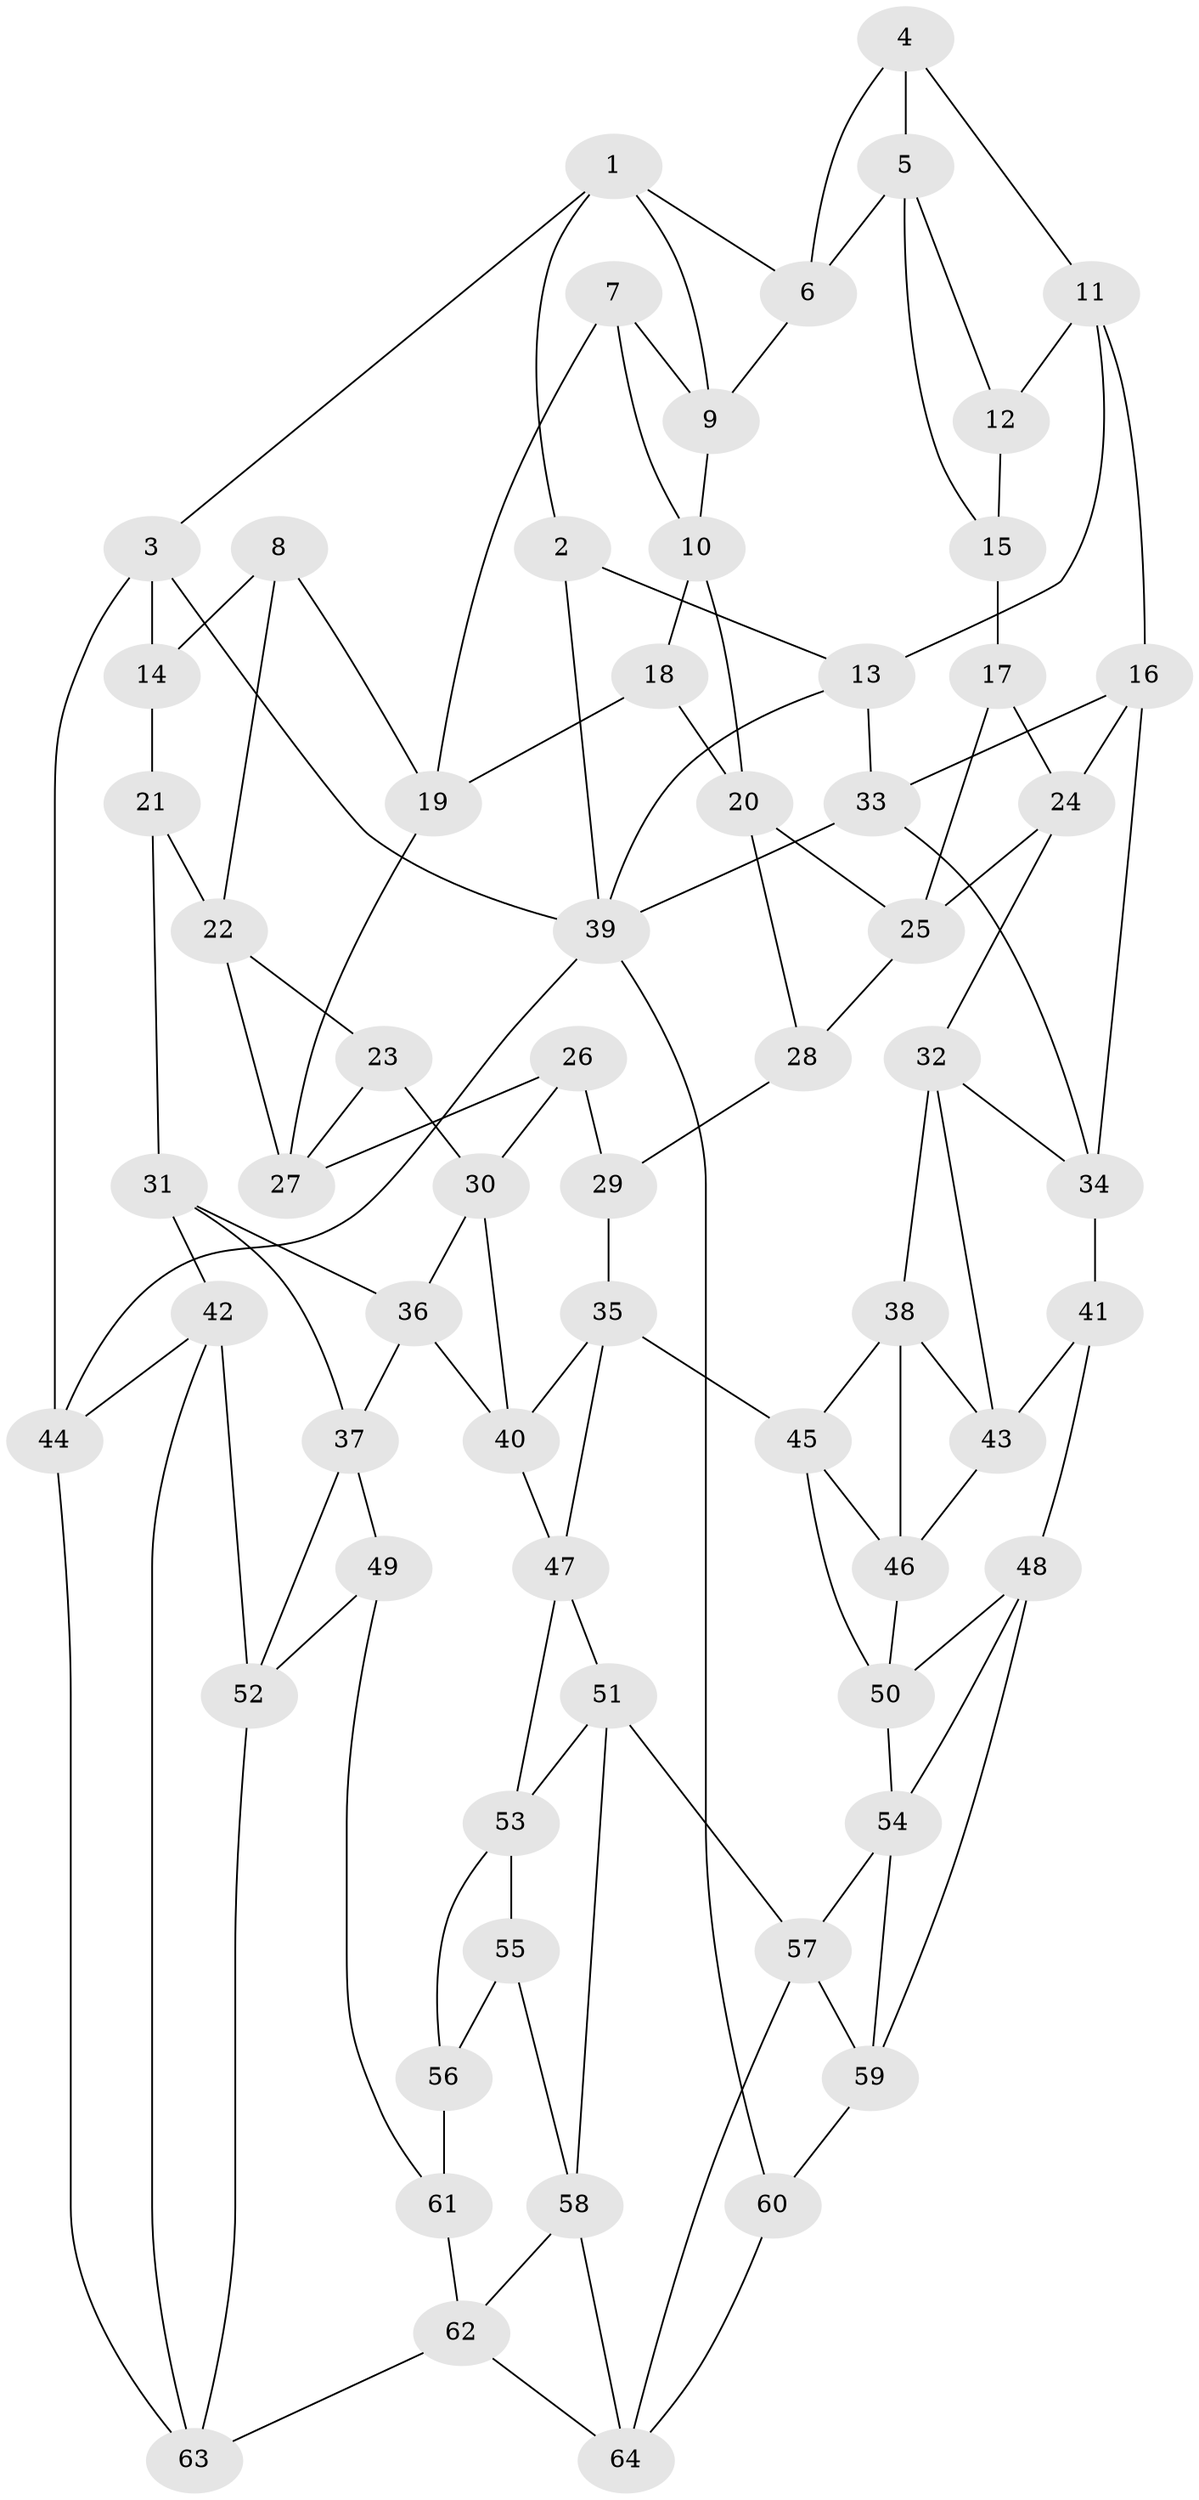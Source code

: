 // original degree distribution, {3: 0.015625, 5: 0.53125, 4: 0.234375, 6: 0.21875}
// Generated by graph-tools (version 1.1) at 2025/03/03/09/25 03:03:20]
// undirected, 64 vertices, 119 edges
graph export_dot {
graph [start="1"]
  node [color=gray90,style=filled];
  1;
  2;
  3;
  4;
  5;
  6;
  7;
  8;
  9;
  10;
  11;
  12;
  13;
  14;
  15;
  16;
  17;
  18;
  19;
  20;
  21;
  22;
  23;
  24;
  25;
  26;
  27;
  28;
  29;
  30;
  31;
  32;
  33;
  34;
  35;
  36;
  37;
  38;
  39;
  40;
  41;
  42;
  43;
  44;
  45;
  46;
  47;
  48;
  49;
  50;
  51;
  52;
  53;
  54;
  55;
  56;
  57;
  58;
  59;
  60;
  61;
  62;
  63;
  64;
  1 -- 2 [weight=1.0];
  1 -- 3 [weight=1.0];
  1 -- 6 [weight=1.0];
  1 -- 9 [weight=1.0];
  2 -- 13 [weight=1.0];
  2 -- 39 [weight=1.0];
  3 -- 14 [weight=2.0];
  3 -- 39 [weight=1.0];
  3 -- 44 [weight=1.0];
  4 -- 5 [weight=1.0];
  4 -- 6 [weight=1.0];
  4 -- 11 [weight=1.0];
  5 -- 6 [weight=1.0];
  5 -- 12 [weight=1.0];
  5 -- 15 [weight=1.0];
  6 -- 9 [weight=1.0];
  7 -- 9 [weight=1.0];
  7 -- 10 [weight=1.0];
  7 -- 19 [weight=1.0];
  8 -- 14 [weight=1.0];
  8 -- 19 [weight=1.0];
  8 -- 22 [weight=1.0];
  9 -- 10 [weight=1.0];
  10 -- 18 [weight=1.0];
  10 -- 20 [weight=1.0];
  11 -- 12 [weight=1.0];
  11 -- 13 [weight=1.0];
  11 -- 16 [weight=1.0];
  12 -- 15 [weight=1.0];
  13 -- 33 [weight=1.0];
  13 -- 39 [weight=1.0];
  14 -- 21 [weight=1.0];
  15 -- 17 [weight=2.0];
  16 -- 24 [weight=1.0];
  16 -- 33 [weight=1.0];
  16 -- 34 [weight=1.0];
  17 -- 24 [weight=1.0];
  17 -- 25 [weight=1.0];
  18 -- 19 [weight=1.0];
  18 -- 20 [weight=1.0];
  19 -- 27 [weight=1.0];
  20 -- 25 [weight=1.0];
  20 -- 28 [weight=1.0];
  21 -- 22 [weight=1.0];
  21 -- 31 [weight=1.0];
  22 -- 23 [weight=1.0];
  22 -- 27 [weight=1.0];
  23 -- 27 [weight=1.0];
  23 -- 30 [weight=1.0];
  24 -- 25 [weight=1.0];
  24 -- 32 [weight=1.0];
  25 -- 28 [weight=1.0];
  26 -- 27 [weight=1.0];
  26 -- 29 [weight=1.0];
  26 -- 30 [weight=1.0];
  28 -- 29 [weight=2.0];
  29 -- 35 [weight=1.0];
  30 -- 36 [weight=1.0];
  30 -- 40 [weight=1.0];
  31 -- 36 [weight=1.0];
  31 -- 37 [weight=1.0];
  31 -- 42 [weight=1.0];
  32 -- 34 [weight=1.0];
  32 -- 38 [weight=1.0];
  32 -- 43 [weight=1.0];
  33 -- 34 [weight=1.0];
  33 -- 39 [weight=1.0];
  34 -- 41 [weight=1.0];
  35 -- 40 [weight=1.0];
  35 -- 45 [weight=1.0];
  35 -- 47 [weight=1.0];
  36 -- 37 [weight=1.0];
  36 -- 40 [weight=1.0];
  37 -- 49 [weight=1.0];
  37 -- 52 [weight=1.0];
  38 -- 43 [weight=1.0];
  38 -- 45 [weight=1.0];
  38 -- 46 [weight=1.0];
  39 -- 44 [weight=1.0];
  39 -- 60 [weight=1.0];
  40 -- 47 [weight=1.0];
  41 -- 43 [weight=1.0];
  41 -- 48 [weight=1.0];
  42 -- 44 [weight=1.0];
  42 -- 52 [weight=1.0];
  42 -- 63 [weight=1.0];
  43 -- 46 [weight=1.0];
  44 -- 63 [weight=1.0];
  45 -- 46 [weight=1.0];
  45 -- 50 [weight=1.0];
  46 -- 50 [weight=1.0];
  47 -- 51 [weight=1.0];
  47 -- 53 [weight=1.0];
  48 -- 50 [weight=1.0];
  48 -- 54 [weight=1.0];
  48 -- 59 [weight=1.0];
  49 -- 52 [weight=1.0];
  49 -- 61 [weight=1.0];
  50 -- 54 [weight=1.0];
  51 -- 53 [weight=1.0];
  51 -- 57 [weight=1.0];
  51 -- 58 [weight=1.0];
  52 -- 63 [weight=1.0];
  53 -- 55 [weight=1.0];
  53 -- 56 [weight=1.0];
  54 -- 57 [weight=1.0];
  54 -- 59 [weight=1.0];
  55 -- 56 [weight=1.0];
  55 -- 58 [weight=1.0];
  56 -- 61 [weight=2.0];
  57 -- 59 [weight=1.0];
  57 -- 64 [weight=1.0];
  58 -- 62 [weight=1.0];
  58 -- 64 [weight=1.0];
  59 -- 60 [weight=1.0];
  60 -- 64 [weight=1.0];
  61 -- 62 [weight=1.0];
  62 -- 63 [weight=1.0];
  62 -- 64 [weight=1.0];
}

